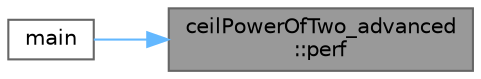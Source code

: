 digraph "ceilPowerOfTwo_advanced::perf"
{
 // LATEX_PDF_SIZE
  bgcolor="transparent";
  edge [fontname=Helvetica,fontsize=10,labelfontname=Helvetica,labelfontsize=10];
  node [fontname=Helvetica,fontsize=10,shape=box,height=0.2,width=0.4];
  rankdir="RL";
  Node1 [id="Node000001",label="ceilPowerOfTwo_advanced\l::perf",height=0.2,width=0.4,color="gray40", fillcolor="grey60", style="filled", fontcolor="black",tooltip=" "];
  Node1 -> Node2 [id="edge1_Node000001_Node000002",dir="back",color="steelblue1",style="solid",tooltip=" "];
  Node2 [id="Node000002",label="main",height=0.2,width=0.4,color="grey40", fillcolor="white", style="filled",URL="$_classes_2lib_2glm_2test_2gtc_2gtc__round_8cpp.html#ae66f6b31b5ad750f1fe042a706a4e3d4",tooltip=" "];
}
